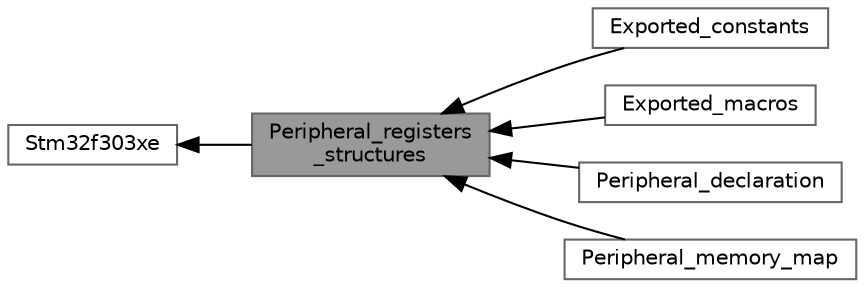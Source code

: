 digraph "Peripheral_registers_structures"
{
 // LATEX_PDF_SIZE
  bgcolor="transparent";
  edge [fontname=Helvetica,fontsize=10,labelfontname=Helvetica,labelfontsize=10];
  node [fontname=Helvetica,fontsize=10,shape=box,height=0.2,width=0.4];
  rankdir=LR;
  Node5 [id="Node000005",label="Exported_constants",height=0.2,width=0.4,color="grey40", fillcolor="white", style="filled",URL="$group___exported__constants.html",tooltip=" "];
  Node6 [id="Node000006",label="Exported_macros",height=0.2,width=0.4,color="grey40", fillcolor="white", style="filled",URL="$group___exported__macros.html",tooltip=" "];
  Node4 [id="Node000004",label="Peripheral_declaration",height=0.2,width=0.4,color="grey40", fillcolor="white", style="filled",URL="$group___peripheral__declaration.html",tooltip=" "];
  Node3 [id="Node000003",label="Peripheral_memory_map",height=0.2,width=0.4,color="grey40", fillcolor="white", style="filled",URL="$group___peripheral__memory__map.html",tooltip=" "];
  Node1 [id="Node000001",label="Peripheral_registers\l_structures",height=0.2,width=0.4,color="gray40", fillcolor="grey60", style="filled", fontcolor="black",tooltip=" "];
  Node2 [id="Node000002",label="Stm32f303xe",height=0.2,width=0.4,color="grey40", fillcolor="white", style="filled",URL="$group__stm32f303xe.html",tooltip=" "];
  Node2->Node1 [shape=plaintext, dir="back", style="solid"];
  Node1->Node3 [shape=plaintext, dir="back", style="solid"];
  Node1->Node4 [shape=plaintext, dir="back", style="solid"];
  Node1->Node5 [shape=plaintext, dir="back", style="solid"];
  Node1->Node6 [shape=plaintext, dir="back", style="solid"];
}
